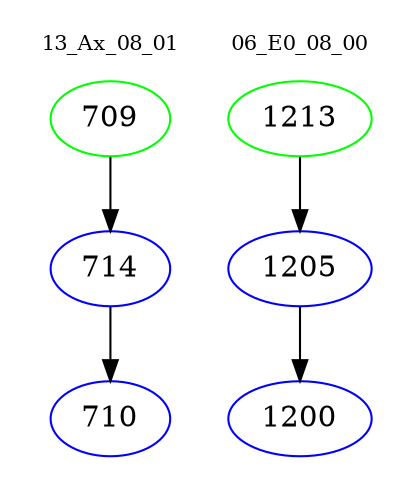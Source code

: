 digraph{
subgraph cluster_0 {
color = white
label = "13_Ax_08_01";
fontsize=10;
T0_709 [label="709", color="green"]
T0_709 -> T0_714 [color="black"]
T0_714 [label="714", color="blue"]
T0_714 -> T0_710 [color="black"]
T0_710 [label="710", color="blue"]
}
subgraph cluster_1 {
color = white
label = "06_E0_08_00";
fontsize=10;
T1_1213 [label="1213", color="green"]
T1_1213 -> T1_1205 [color="black"]
T1_1205 [label="1205", color="blue"]
T1_1205 -> T1_1200 [color="black"]
T1_1200 [label="1200", color="blue"]
}
}
